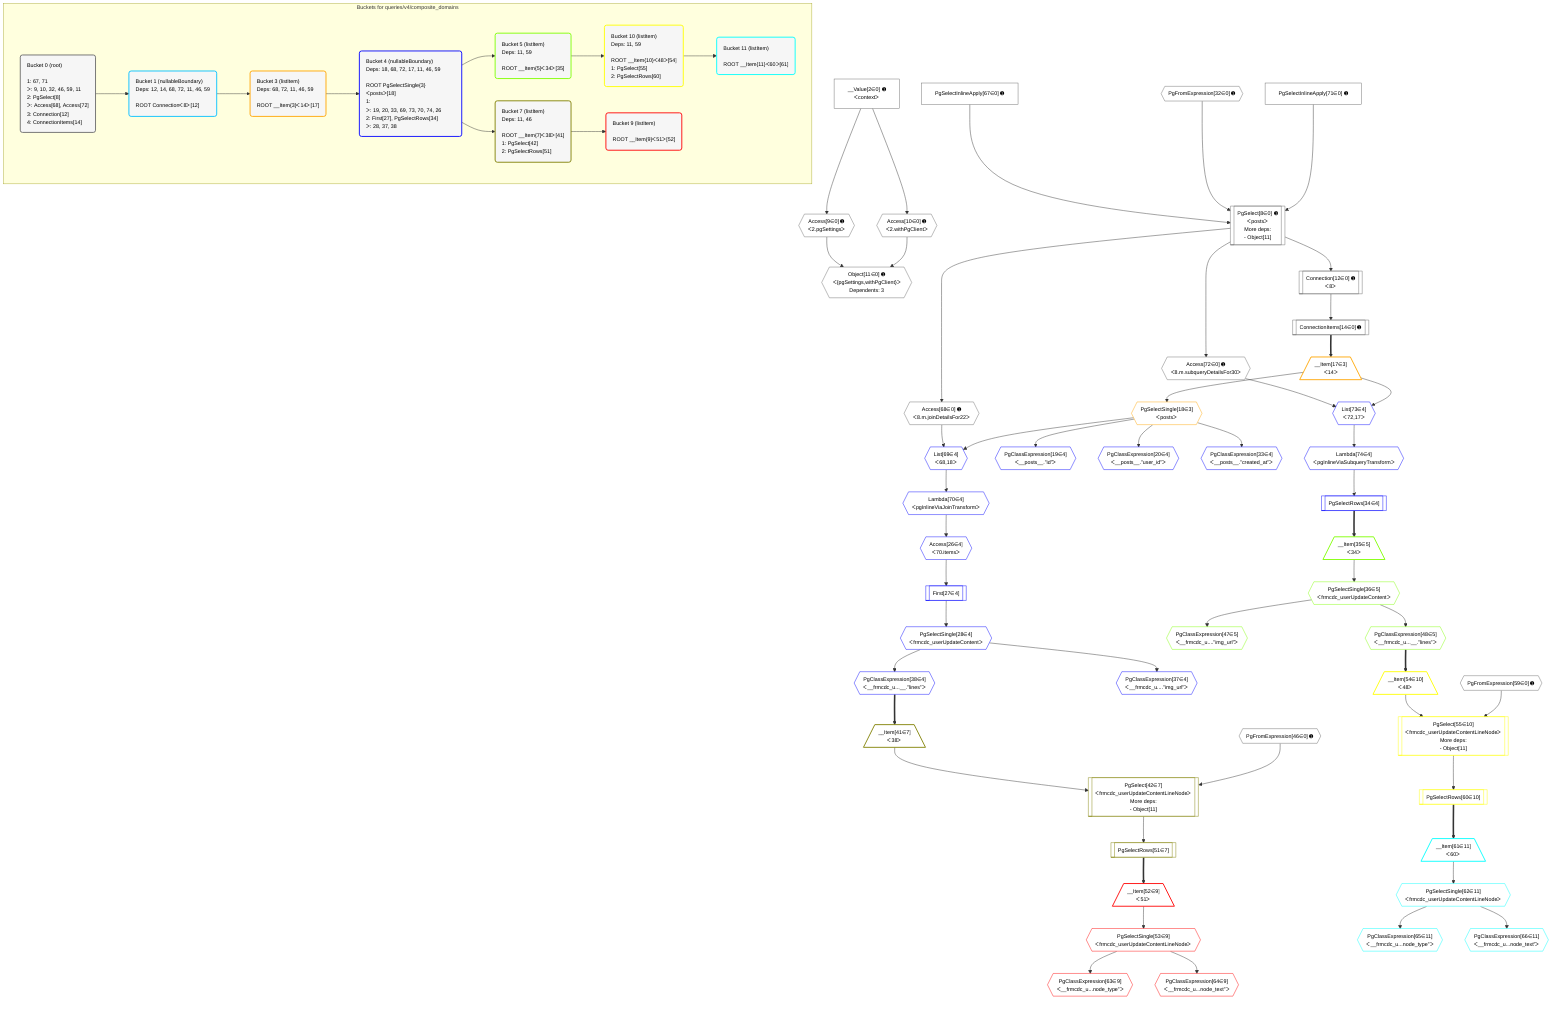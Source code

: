 %%{init: {'themeVariables': { 'fontSize': '12px'}}}%%
graph TD
    classDef path fill:#eee,stroke:#000,color:#000
    classDef plan fill:#fff,stroke-width:1px,color:#000
    classDef itemplan fill:#fff,stroke-width:2px,color:#000
    classDef unbatchedplan fill:#dff,stroke-width:1px,color:#000
    classDef sideeffectplan fill:#fcc,stroke-width:2px,color:#000
    classDef bucket fill:#f6f6f6,color:#000,stroke-width:2px,text-align:left

    subgraph "Buckets for queries/v4/composite_domains"
    Bucket0("Bucket 0 (root)<br /><br />1: 67, 71<br />ᐳ: 9, 10, 32, 46, 59, 11<br />2: PgSelect[8]<br />ᐳ: Access[68], Access[72]<br />3: Connection[12]<br />4: ConnectionItems[14]"):::bucket
    Bucket1("Bucket 1 (nullableBoundary)<br />Deps: 12, 14, 68, 72, 11, 46, 59<br /><br />ROOT Connectionᐸ8ᐳ[12]"):::bucket
    Bucket3("Bucket 3 (listItem)<br />Deps: 68, 72, 11, 46, 59<br /><br />ROOT __Item{3}ᐸ14ᐳ[17]"):::bucket
    Bucket4("Bucket 4 (nullableBoundary)<br />Deps: 18, 68, 72, 17, 11, 46, 59<br /><br />ROOT PgSelectSingle{3}ᐸpostsᐳ[18]<br />1: <br />ᐳ: 19, 20, 33, 69, 73, 70, 74, 26<br />2: First[27], PgSelectRows[34]<br />ᐳ: 28, 37, 38"):::bucket
    Bucket5("Bucket 5 (listItem)<br />Deps: 11, 59<br /><br />ROOT __Item{5}ᐸ34ᐳ[35]"):::bucket
    Bucket7("Bucket 7 (listItem)<br />Deps: 11, 46<br /><br />ROOT __Item{7}ᐸ38ᐳ[41]<br />1: PgSelect[42]<br />2: PgSelectRows[51]"):::bucket
    Bucket9("Bucket 9 (listItem)<br /><br />ROOT __Item{9}ᐸ51ᐳ[52]"):::bucket
    Bucket10("Bucket 10 (listItem)<br />Deps: 11, 59<br /><br />ROOT __Item{10}ᐸ48ᐳ[54]<br />1: PgSelect[55]<br />2: PgSelectRows[60]"):::bucket
    Bucket11("Bucket 11 (listItem)<br /><br />ROOT __Item{11}ᐸ60ᐳ[61]"):::bucket
    end
    Bucket0 --> Bucket1
    Bucket1 --> Bucket3
    Bucket3 --> Bucket4
    Bucket4 --> Bucket5 & Bucket7
    Bucket5 --> Bucket10
    Bucket7 --> Bucket9
    Bucket10 --> Bucket11

    %% plan dependencies
    PgSelect8[["PgSelect[8∈0] ➊<br />ᐸpostsᐳ<br />More deps:<br />- Object[11]"]]:::plan
    PgSelectInlineApply67["PgSelectInlineApply[67∈0] ➊"]:::plan
    PgFromExpression32{{"PgFromExpression[32∈0] ➊"}}:::plan
    PgSelectInlineApply71["PgSelectInlineApply[71∈0] ➊"]:::plan
    PgSelectInlineApply67 & PgFromExpression32 & PgSelectInlineApply71 --> PgSelect8
    Object11{{"Object[11∈0] ➊<br />ᐸ{pgSettings,withPgClient}ᐳ<br />Dependents: 3"}}:::plan
    Access9{{"Access[9∈0] ➊<br />ᐸ2.pgSettingsᐳ"}}:::plan
    Access10{{"Access[10∈0] ➊<br />ᐸ2.withPgClientᐳ"}}:::plan
    Access9 & Access10 --> Object11
    __Value2["__Value[2∈0] ➊<br />ᐸcontextᐳ"]:::plan
    __Value2 --> Access9
    __Value2 --> Access10
    Connection12[["Connection[12∈0] ➊<br />ᐸ8ᐳ"]]:::plan
    PgSelect8 --> Connection12
    ConnectionItems14[["ConnectionItems[14∈0] ➊"]]:::plan
    Connection12 --> ConnectionItems14
    Access68{{"Access[68∈0] ➊<br />ᐸ8.m.joinDetailsFor22ᐳ"}}:::plan
    PgSelect8 --> Access68
    Access72{{"Access[72∈0] ➊<br />ᐸ8.m.subqueryDetailsFor30ᐳ"}}:::plan
    PgSelect8 --> Access72
    PgFromExpression46{{"PgFromExpression[46∈0] ➊"}}:::plan
    PgFromExpression59{{"PgFromExpression[59∈0] ➊"}}:::plan
    __Item17[/"__Item[17∈3]<br />ᐸ14ᐳ"\]:::itemplan
    ConnectionItems14 ==> __Item17
    PgSelectSingle18{{"PgSelectSingle[18∈3]<br />ᐸpostsᐳ"}}:::plan
    __Item17 --> PgSelectSingle18
    List69{{"List[69∈4]<br />ᐸ68,18ᐳ"}}:::plan
    Access68 & PgSelectSingle18 --> List69
    List73{{"List[73∈4]<br />ᐸ72,17ᐳ"}}:::plan
    Access72 & __Item17 --> List73
    PgClassExpression19{{"PgClassExpression[19∈4]<br />ᐸ__posts__.”id”ᐳ"}}:::plan
    PgSelectSingle18 --> PgClassExpression19
    PgClassExpression20{{"PgClassExpression[20∈4]<br />ᐸ__posts__.”user_id”ᐳ"}}:::plan
    PgSelectSingle18 --> PgClassExpression20
    Access26{{"Access[26∈4]<br />ᐸ70.itemsᐳ"}}:::plan
    Lambda70{{"Lambda[70∈4]<br />ᐸpgInlineViaJoinTransformᐳ"}}:::plan
    Lambda70 --> Access26
    First27[["First[27∈4]"]]:::plan
    Access26 --> First27
    PgSelectSingle28{{"PgSelectSingle[28∈4]<br />ᐸfrmcdc_userUpdateContentᐳ"}}:::plan
    First27 --> PgSelectSingle28
    PgClassExpression33{{"PgClassExpression[33∈4]<br />ᐸ__posts__.”created_at”ᐳ"}}:::plan
    PgSelectSingle18 --> PgClassExpression33
    PgSelectRows34[["PgSelectRows[34∈4]"]]:::plan
    Lambda74{{"Lambda[74∈4]<br />ᐸpgInlineViaSubqueryTransformᐳ"}}:::plan
    Lambda74 --> PgSelectRows34
    PgClassExpression37{{"PgClassExpression[37∈4]<br />ᐸ__frmcdc_u....”img_url”ᐳ"}}:::plan
    PgSelectSingle28 --> PgClassExpression37
    PgClassExpression38{{"PgClassExpression[38∈4]<br />ᐸ__frmcdc_u...__.”lines”ᐳ"}}:::plan
    PgSelectSingle28 --> PgClassExpression38
    List69 --> Lambda70
    List73 --> Lambda74
    __Item35[/"__Item[35∈5]<br />ᐸ34ᐳ"\]:::itemplan
    PgSelectRows34 ==> __Item35
    PgSelectSingle36{{"PgSelectSingle[36∈5]<br />ᐸfrmcdc_userUpdateContentᐳ"}}:::plan
    __Item35 --> PgSelectSingle36
    PgClassExpression47{{"PgClassExpression[47∈5]<br />ᐸ__frmcdc_u....”img_url”ᐳ"}}:::plan
    PgSelectSingle36 --> PgClassExpression47
    PgClassExpression48{{"PgClassExpression[48∈5]<br />ᐸ__frmcdc_u...__.”lines”ᐳ"}}:::plan
    PgSelectSingle36 --> PgClassExpression48
    PgSelect42[["PgSelect[42∈7]<br />ᐸfrmcdc_userUpdateContentLineNodeᐳ<br />More deps:<br />- Object[11]"]]:::plan
    __Item41[/"__Item[41∈7]<br />ᐸ38ᐳ"\]:::itemplan
    __Item41 & PgFromExpression46 --> PgSelect42
    PgClassExpression38 ==> __Item41
    PgSelectRows51[["PgSelectRows[51∈7]"]]:::plan
    PgSelect42 --> PgSelectRows51
    __Item52[/"__Item[52∈9]<br />ᐸ51ᐳ"\]:::itemplan
    PgSelectRows51 ==> __Item52
    PgSelectSingle53{{"PgSelectSingle[53∈9]<br />ᐸfrmcdc_userUpdateContentLineNodeᐳ"}}:::plan
    __Item52 --> PgSelectSingle53
    PgClassExpression63{{"PgClassExpression[63∈9]<br />ᐸ__frmcdc_u...node_type”ᐳ"}}:::plan
    PgSelectSingle53 --> PgClassExpression63
    PgClassExpression64{{"PgClassExpression[64∈9]<br />ᐸ__frmcdc_u...node_text”ᐳ"}}:::plan
    PgSelectSingle53 --> PgClassExpression64
    PgSelect55[["PgSelect[55∈10]<br />ᐸfrmcdc_userUpdateContentLineNodeᐳ<br />More deps:<br />- Object[11]"]]:::plan
    __Item54[/"__Item[54∈10]<br />ᐸ48ᐳ"\]:::itemplan
    __Item54 & PgFromExpression59 --> PgSelect55
    PgClassExpression48 ==> __Item54
    PgSelectRows60[["PgSelectRows[60∈10]"]]:::plan
    PgSelect55 --> PgSelectRows60
    __Item61[/"__Item[61∈11]<br />ᐸ60ᐳ"\]:::itemplan
    PgSelectRows60 ==> __Item61
    PgSelectSingle62{{"PgSelectSingle[62∈11]<br />ᐸfrmcdc_userUpdateContentLineNodeᐳ"}}:::plan
    __Item61 --> PgSelectSingle62
    PgClassExpression65{{"PgClassExpression[65∈11]<br />ᐸ__frmcdc_u...node_type”ᐳ"}}:::plan
    PgSelectSingle62 --> PgClassExpression65
    PgClassExpression66{{"PgClassExpression[66∈11]<br />ᐸ__frmcdc_u...node_text”ᐳ"}}:::plan
    PgSelectSingle62 --> PgClassExpression66

    %% define steps
    classDef bucket0 stroke:#696969
    class Bucket0,__Value2,PgSelect8,Access9,Access10,Object11,Connection12,ConnectionItems14,PgFromExpression32,PgFromExpression46,PgFromExpression59,PgSelectInlineApply67,Access68,PgSelectInlineApply71,Access72 bucket0
    classDef bucket1 stroke:#00bfff
    class Bucket1 bucket1
    classDef bucket3 stroke:#ffa500
    class Bucket3,__Item17,PgSelectSingle18 bucket3
    classDef bucket4 stroke:#0000ff
    class Bucket4,PgClassExpression19,PgClassExpression20,Access26,First27,PgSelectSingle28,PgClassExpression33,PgSelectRows34,PgClassExpression37,PgClassExpression38,List69,Lambda70,List73,Lambda74 bucket4
    classDef bucket5 stroke:#7fff00
    class Bucket5,__Item35,PgSelectSingle36,PgClassExpression47,PgClassExpression48 bucket5
    classDef bucket7 stroke:#808000
    class Bucket7,__Item41,PgSelect42,PgSelectRows51 bucket7
    classDef bucket9 stroke:#ff0000
    class Bucket9,__Item52,PgSelectSingle53,PgClassExpression63,PgClassExpression64 bucket9
    classDef bucket10 stroke:#ffff00
    class Bucket10,__Item54,PgSelect55,PgSelectRows60 bucket10
    classDef bucket11 stroke:#00ffff
    class Bucket11,__Item61,PgSelectSingle62,PgClassExpression65,PgClassExpression66 bucket11